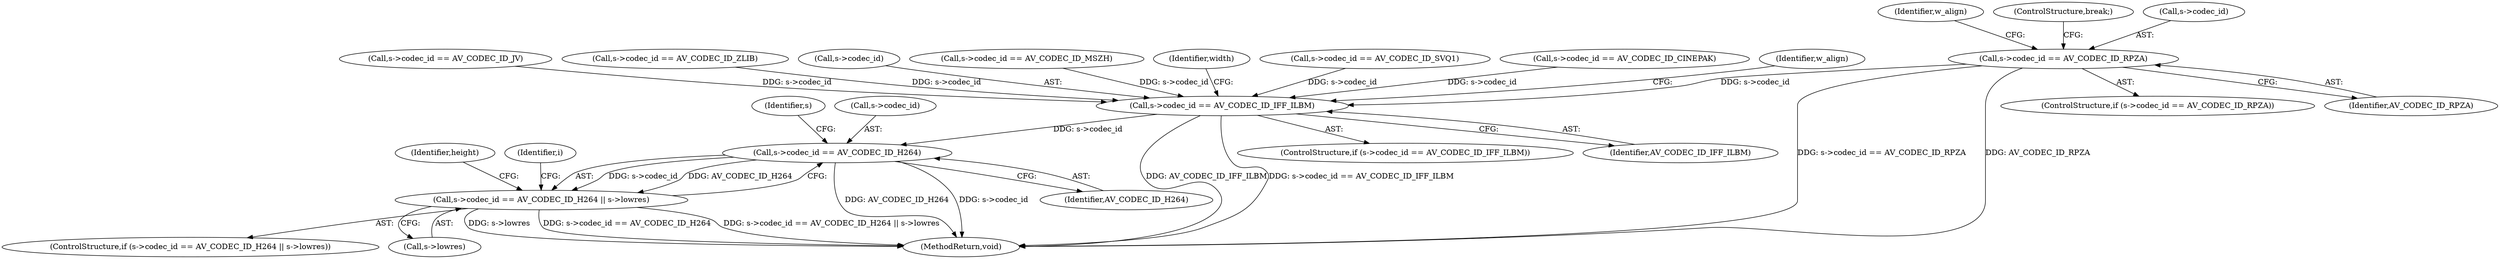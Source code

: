 digraph "0_FFmpeg_2080bc33717955a0e4268e738acf8c1eeddbf8cb@pointer" {
"1000269" [label="(Call,s->codec_id == AV_CODEC_ID_RPZA)"];
"1000357" [label="(Call,s->codec_id == AV_CODEC_ID_IFF_ILBM)"];
"1000384" [label="(Call,s->codec_id == AV_CODEC_ID_H264)"];
"1000383" [label="(Call,s->codec_id == AV_CODEC_ID_H264 || s->lowres)"];
"1000383" [label="(Call,s->codec_id == AV_CODEC_ID_H264 || s->lowres)"];
"1000418" [label="(MethodReturn,void)"];
"1000276" [label="(Identifier,w_align)"];
"1000382" [label="(ControlStructure,if (s->codec_id == AV_CODEC_ID_H264 || s->lowres))"];
"1000281" [label="(ControlStructure,break;)"];
"1000305" [label="(Call,s->codec_id == AV_CODEC_ID_JV)"];
"1000326" [label="(Call,s->codec_id == AV_CODEC_ID_ZLIB)"];
"1000270" [label="(Call,s->codec_id)"];
"1000358" [label="(Call,s->codec_id)"];
"1000268" [label="(ControlStructure,if (s->codec_id == AV_CODEC_ID_RPZA))"];
"1000357" [label="(Call,s->codec_id == AV_CODEC_ID_IFF_ILBM)"];
"1000395" [label="(Identifier,height)"];
"1000356" [label="(ControlStructure,if (s->codec_id == AV_CODEC_ID_IFF_ILBM))"];
"1000388" [label="(Identifier,AV_CODEC_ID_H264)"];
"1000390" [label="(Identifier,s)"];
"1000269" [label="(Call,s->codec_id == AV_CODEC_ID_RPZA)"];
"1000273" [label="(Identifier,AV_CODEC_ID_RPZA)"];
"1000321" [label="(Call,s->codec_id == AV_CODEC_ID_MSZH)"];
"1000370" [label="(Identifier,width)"];
"1000384" [label="(Call,s->codec_id == AV_CODEC_ID_H264)"];
"1000406" [label="(Identifier,i)"];
"1000361" [label="(Identifier,AV_CODEC_ID_IFF_ILBM)"];
"1000254" [label="(Call,s->codec_id == AV_CODEC_ID_SVQ1)"];
"1000341" [label="(Call,s->codec_id == AV_CODEC_ID_CINEPAK)"];
"1000385" [label="(Call,s->codec_id)"];
"1000389" [label="(Call,s->lowres)"];
"1000364" [label="(Identifier,w_align)"];
"1000269" -> "1000268"  [label="AST: "];
"1000269" -> "1000273"  [label="CFG: "];
"1000270" -> "1000269"  [label="AST: "];
"1000273" -> "1000269"  [label="AST: "];
"1000276" -> "1000269"  [label="CFG: "];
"1000281" -> "1000269"  [label="CFG: "];
"1000269" -> "1000418"  [label="DDG: s->codec_id == AV_CODEC_ID_RPZA"];
"1000269" -> "1000418"  [label="DDG: AV_CODEC_ID_RPZA"];
"1000269" -> "1000357"  [label="DDG: s->codec_id"];
"1000357" -> "1000356"  [label="AST: "];
"1000357" -> "1000361"  [label="CFG: "];
"1000358" -> "1000357"  [label="AST: "];
"1000361" -> "1000357"  [label="AST: "];
"1000364" -> "1000357"  [label="CFG: "];
"1000370" -> "1000357"  [label="CFG: "];
"1000357" -> "1000418"  [label="DDG: AV_CODEC_ID_IFF_ILBM"];
"1000357" -> "1000418"  [label="DDG: s->codec_id == AV_CODEC_ID_IFF_ILBM"];
"1000254" -> "1000357"  [label="DDG: s->codec_id"];
"1000305" -> "1000357"  [label="DDG: s->codec_id"];
"1000341" -> "1000357"  [label="DDG: s->codec_id"];
"1000321" -> "1000357"  [label="DDG: s->codec_id"];
"1000326" -> "1000357"  [label="DDG: s->codec_id"];
"1000357" -> "1000384"  [label="DDG: s->codec_id"];
"1000384" -> "1000383"  [label="AST: "];
"1000384" -> "1000388"  [label="CFG: "];
"1000385" -> "1000384"  [label="AST: "];
"1000388" -> "1000384"  [label="AST: "];
"1000390" -> "1000384"  [label="CFG: "];
"1000383" -> "1000384"  [label="CFG: "];
"1000384" -> "1000418"  [label="DDG: AV_CODEC_ID_H264"];
"1000384" -> "1000418"  [label="DDG: s->codec_id"];
"1000384" -> "1000383"  [label="DDG: s->codec_id"];
"1000384" -> "1000383"  [label="DDG: AV_CODEC_ID_H264"];
"1000383" -> "1000382"  [label="AST: "];
"1000383" -> "1000389"  [label="CFG: "];
"1000389" -> "1000383"  [label="AST: "];
"1000395" -> "1000383"  [label="CFG: "];
"1000406" -> "1000383"  [label="CFG: "];
"1000383" -> "1000418"  [label="DDG: s->lowres"];
"1000383" -> "1000418"  [label="DDG: s->codec_id == AV_CODEC_ID_H264"];
"1000383" -> "1000418"  [label="DDG: s->codec_id == AV_CODEC_ID_H264 || s->lowres"];
}
